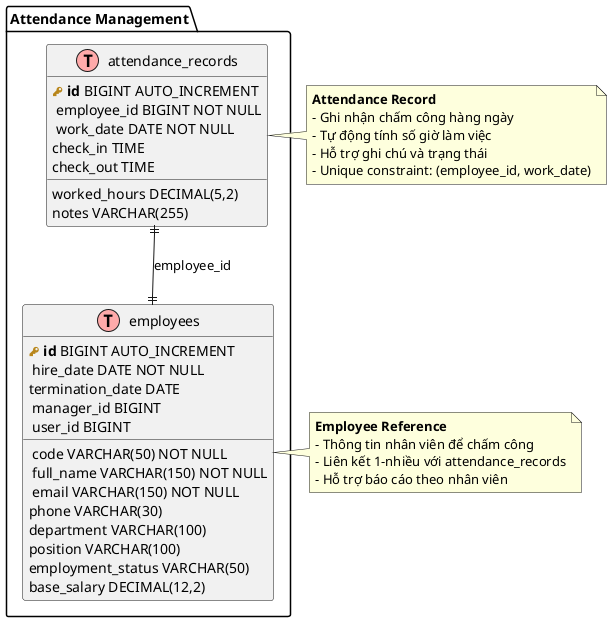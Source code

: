 @startuml
!define TABLE(name,desc) class name as "desc" << (T,#FFAAAA) >>
!define PK(x) <b><color:#b8861b><&key></color> x</b>
!define FK(x) <color:#aaaaaa></color> x
!define NN(x) <color:#ef4444></color> x
!define UQ(x) <color:#3b82f6></color> x

package "Attendance Management" {
    TABLE(attendance_records, "attendance_records") {
        PK(id) BIGINT AUTO_INCREMENT
        FK(employee_id) BIGINT NOT NULL
        NN(work_date) DATE NOT NULL
        check_in TIME
        check_out TIME
        worked_hours DECIMAL(5,2)
        notes VARCHAR(255)
    }

    TABLE(employees, "employees") {
        PK(id) BIGINT AUTO_INCREMENT
        UQ(code) VARCHAR(50) NOT NULL
        NN(full_name) VARCHAR(150) NOT NULL
        UQ(email) VARCHAR(150) NOT NULL
        phone VARCHAR(30)
        department VARCHAR(100)
        position VARCHAR(100)
        NN(hire_date) DATE NOT NULL
        termination_date DATE
        employment_status VARCHAR(50)
        base_salary DECIMAL(12,2)
        FK(manager_id) BIGINT
        FK(user_id) BIGINT
    }
}

' Relationships
attendance_records ||--|| employees : "employee_id"

note right of attendance_records
  **Attendance Record**
  - Ghi nhận chấm công hàng ngày
  - Tự động tính số giờ làm việc
  - Hỗ trợ ghi chú và trạng thái
  - Unique constraint: (employee_id, work_date)
end note

note right of employees
  **Employee Reference**
  - Thông tin nhân viên để chấm công
  - Liên kết 1-nhiều với attendance_records
  - Hỗ trợ báo cáo theo nhân viên
end note
@enduml

